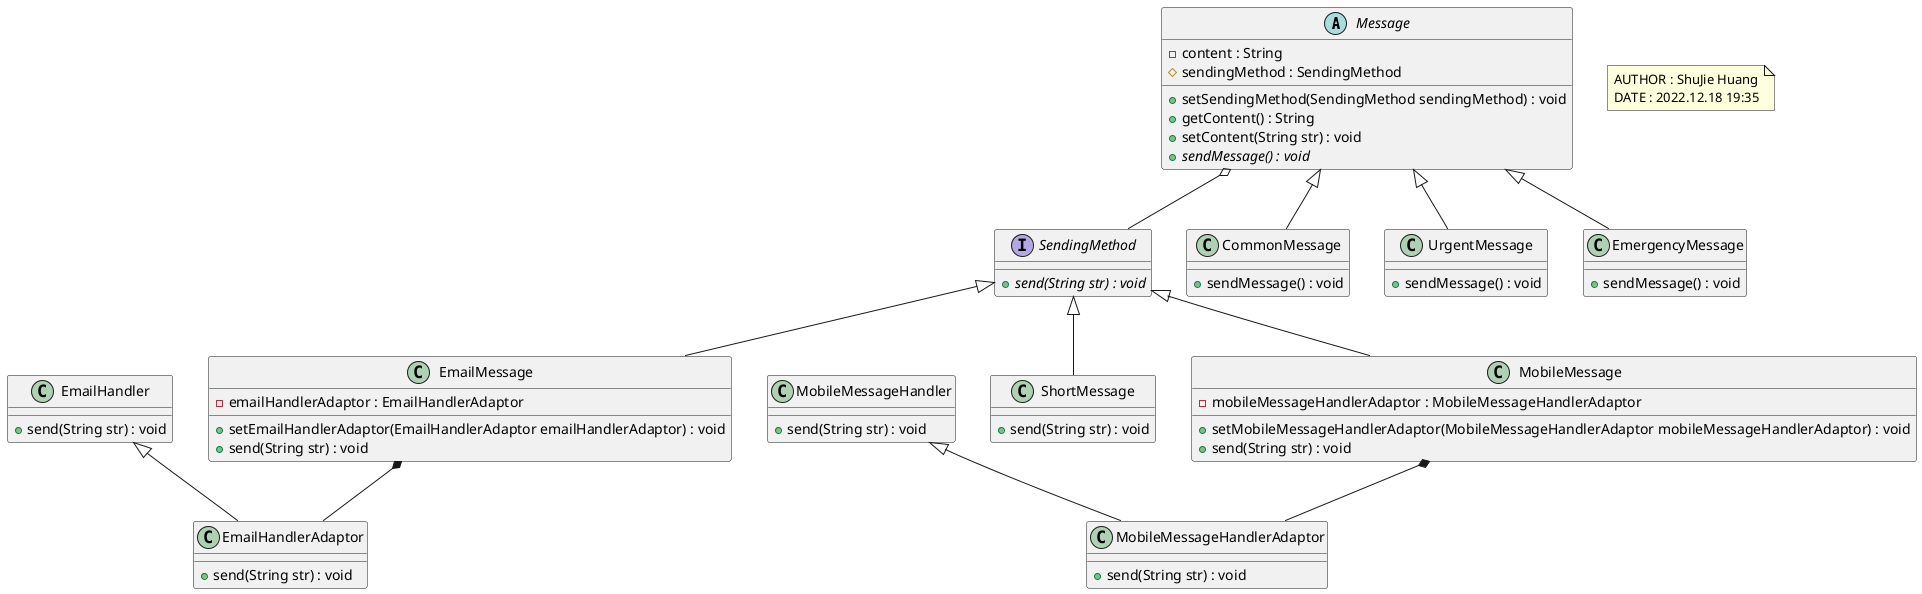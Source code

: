 @startuml

abstract class Message {
    - content : String
    # sendingMethod : SendingMethod
    + setSendingMethod(SendingMethod sendingMethod) : void
    + getContent() : String
    + setContent(String str) : void
    + {abstract} sendMessage() : void
}

class CommonMessage {
    + sendMessage() : void
}

class UrgentMessage {
    + sendMessage() : void
}

class EmergencyMessage {
    + sendMessage() : void
}

interface SendingMethod {
    + {abstract} send(String str) : void
}

class ShortMessage {
    + send(String str) : void
}

class EmailMessage {
    - emailHandlerAdaptor : EmailHandlerAdaptor
    + setEmailHandlerAdaptor(EmailHandlerAdaptor emailHandlerAdaptor) : void
    + send(String str) : void
}

class EmailHandlerAdaptor {
    + send(String str) : void
}

class EmailHandler {
    + send(String str) : void
}

class MobileMessage {
    - mobileMessageHandlerAdaptor : MobileMessageHandlerAdaptor
    + setMobileMessageHandlerAdaptor(MobileMessageHandlerAdaptor mobileMessageHandlerAdaptor) : void
    + send(String str) : void
}

class MobileMessageHandlerAdaptor {
    + send(String str) : void
}

class MobileMessageHandler {
    + send(String str) : void
}

CommonMessage -up-|> Message
UrgentMessage -up-|> Message
EmergencyMessage -up-|> Message

Message o-- SendingMethod

ShortMessage -up-|> SendingMethod

EmailMessage -up-|> SendingMethod
EmailMessage *-down- EmailHandlerAdaptor
EmailHandlerAdaptor -up-|> EmailHandler

MobileMessage -up-|> SendingMethod
MobileMessage *-down- MobileMessageHandlerAdaptor
MobileMessageHandlerAdaptor -up-|> MobileMessageHandler

note as annotation
  AUTHOR : ShuJie Huang
  DATE : 2022.12.18 19:35
end note
@enduml
